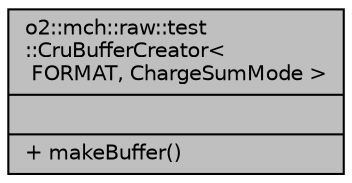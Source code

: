 digraph "o2::mch::raw::test::CruBufferCreator&lt; FORMAT, ChargeSumMode &gt;"
{
 // INTERACTIVE_SVG=YES
  bgcolor="transparent";
  edge [fontname="Helvetica",fontsize="10",labelfontname="Helvetica",labelfontsize="10"];
  node [fontname="Helvetica",fontsize="10",shape=record];
  Node1 [label="{o2::mch::raw::test\l::CruBufferCreator\<\l FORMAT, ChargeSumMode \>\n||+ makeBuffer()\l}",height=0.2,width=0.4,color="black", fillcolor="grey75", style="filled", fontcolor="black"];
}
